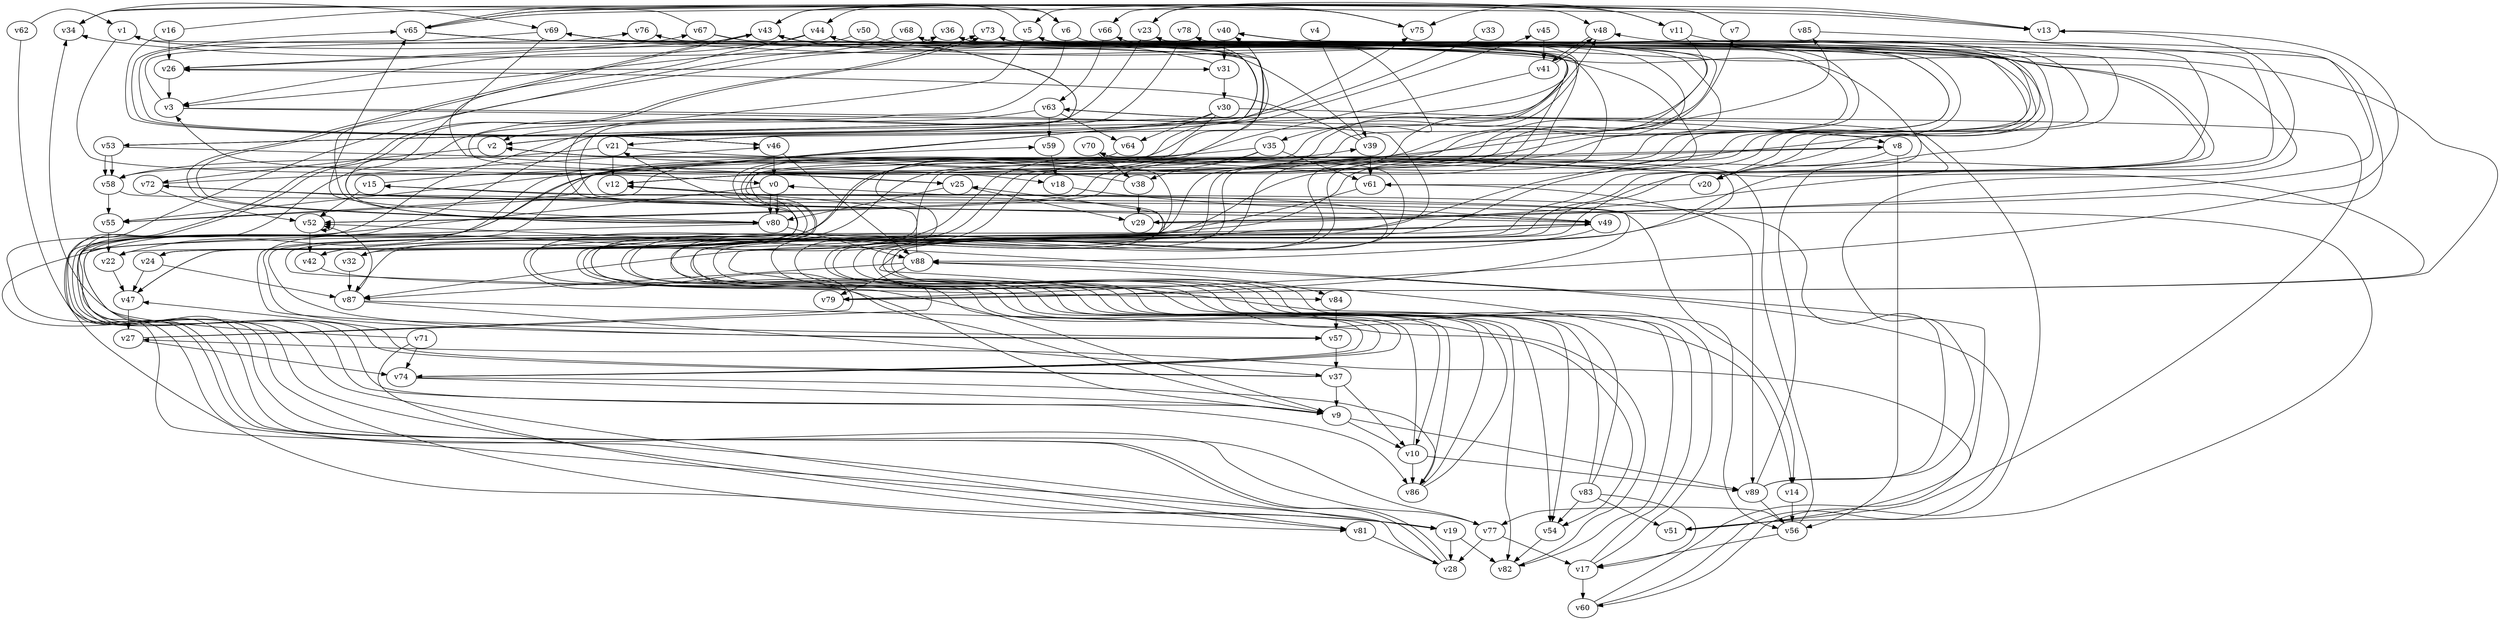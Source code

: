 // Benchmark game 132 - 90 vertices
digraph G {
    v0 [name="v0", player=1];
    v1 [name="v1", player=1];
    v2 [name="v2", player=0];
    v3 [name="v3", player=1];
    v4 [name="v4", player=1];
    v5 [name="v5", player=1];
    v6 [name="v6", player=0];
    v7 [name="v7", player=0];
    v8 [name="v8", player=0];
    v9 [name="v9", player=1];
    v10 [name="v10", player=1, target=1];
    v11 [name="v11", player=1];
    v12 [name="v12", player=1];
    v13 [name="v13", player=0];
    v14 [name="v14", player=0];
    v15 [name="v15", player=0];
    v16 [name="v16", player=0];
    v17 [name="v17", player=0, target=1];
    v18 [name="v18", player=1];
    v19 [name="v19", player=1];
    v20 [name="v20", player=1];
    v21 [name="v21", player=0];
    v22 [name="v22", player=1];
    v23 [name="v23", player=1];
    v24 [name="v24", player=1];
    v25 [name="v25", player=0];
    v26 [name="v26", player=1];
    v27 [name="v27", player=1];
    v28 [name="v28", player=0];
    v29 [name="v29", player=1];
    v30 [name="v30", player=0, target=1];
    v31 [name="v31", player=0];
    v32 [name="v32", player=0];
    v33 [name="v33", player=1];
    v34 [name="v34", player=1];
    v35 [name="v35", player=1, target=1];
    v36 [name="v36", player=0, target=1];
    v37 [name="v37", player=0];
    v38 [name="v38", player=0];
    v39 [name="v39", player=1];
    v40 [name="v40", player=1];
    v41 [name="v41", player=0];
    v42 [name="v42", player=1];
    v43 [name="v43", player=0];
    v44 [name="v44", player=0];
    v45 [name="v45", player=0];
    v46 [name="v46", player=0];
    v47 [name="v47", player=1, target=1];
    v48 [name="v48", player=0];
    v49 [name="v49", player=0];
    v50 [name="v50", player=1];
    v51 [name="v51", player=0, target=1];
    v52 [name="v52", player=1];
    v53 [name="v53", player=0];
    v54 [name="v54", player=1];
    v55 [name="v55", player=0];
    v56 [name="v56", player=1];
    v57 [name="v57", player=0];
    v58 [name="v58", player=1, target=1];
    v59 [name="v59", player=0];
    v60 [name="v60", player=0];
    v61 [name="v61", player=0];
    v62 [name="v62", player=1];
    v63 [name="v63", player=1];
    v64 [name="v64", player=1];
    v65 [name="v65", player=0];
    v66 [name="v66", player=1];
    v67 [name="v67", player=0, target=1];
    v68 [name="v68", player=1];
    v69 [name="v69", player=1];
    v70 [name="v70", player=0];
    v71 [name="v71", player=0];
    v72 [name="v72", player=0];
    v73 [name="v73", player=1, target=1];
    v74 [name="v74", player=1];
    v75 [name="v75", player=1];
    v76 [name="v76", player=0];
    v77 [name="v77", player=1];
    v78 [name="v78", player=1];
    v79 [name="v79", player=0];
    v80 [name="v80", player=0, target=1];
    v81 [name="v81", player=1];
    v82 [name="v82", player=1];
    v83 [name="v83", player=0];
    v84 [name="v84", player=1];
    v85 [name="v85", player=0];
    v86 [name="v86", player=1, target=1];
    v87 [name="v87", player=0];
    v88 [name="v88", player=1];
    v89 [name="v89", player=0, target=1];

    v0 -> v80;
    v1 -> v55 [constraint="time % 3 == 0"];
    v2 -> v72;
    v3 -> v82 [constraint="time % 3 == 0"];
    v4 -> v39 [constraint="time >= 13"];
    v5 -> v49 [constraint="time == 8"];
    v6 -> v20 [constraint="time >= 9"];
    v7 -> v5 [constraint="time % 5 == 0"];
    v8 -> v20;
    v9 -> v59 [constraint="time % 2 == 1"];
    v10 -> v86;
    v11 -> v12 [constraint="time >= 11"];
    v12 -> v40 [constraint="time % 2 == 1"];
    v13 -> v43 [constraint="time % 3 == 0"];
    v14 -> v56;
    v15 -> v85 [constraint="time >= 15"];
    v16 -> v26;
    v17 -> v76 [constraint="time == 17"];
    v18 -> v49;
    v19 -> v82;
    v20 -> v61 [constraint="time <= 22"];
    v21 -> v58;
    v22 -> v47;
    v23 -> v11 [constraint="time == 1"];
    v24 -> v87;
    v25 -> v29;
    v26 -> v3;
    v27 -> v23 [constraint="time == 12"];
    v28 -> v73 [constraint="time <= 18"];
    v29 -> v34 [constraint="time == 8"];
    v30 -> v8;
    v31 -> v30;
    v32 -> v12 [constraint="time == 19"];
    v33 -> v53 [constraint="time % 6 == 2"];
    v34 -> v69 [constraint="time >= 12"];
    v35 -> v38;
    v36 -> v52 [constraint="time % 3 == 0"];
    v37 -> v47 [constraint="time == 6"];
    v38 -> v2 [constraint="time % 6 == 0"];
    v39 -> v26 [constraint="time % 4 == 0"];
    v40 -> v31;
    v41 -> v48 [constraint="time % 3 == 2"];
    v42 -> v48 [constraint="time == 2"];
    v43 -> v26 [constraint="time == 13"];
    v44 -> v25 [constraint="time == 9"];
    v45 -> v41;
    v46 -> v65 [constraint="time >= 3"];
    v47 -> v27;
    v48 -> v41 [constraint="time % 4 == 2"];
    v49 -> v23 [constraint="time >= 10"];
    v50 -> v57 [constraint="time >= 10"];
    v51 -> v27 [constraint="time >= 10"];
    v52 -> v52 [constraint="time == 14"];
    v53 -> v58 [constraint="time == 7"];
    v54 -> v82;
    v55 -> v22;
    v56 -> v77 [constraint="time == 12"];
    v57 -> v37;
    v58 -> v55;
    v59 -> v18;
    v60 -> v88 [constraint="time <= 25"];
    v61 -> v9 [constraint="time == 1"];
    v62 -> v19 [constraint="time == 14"];
    v63 -> v64;
    v64 -> v57 [constraint="time <= 5"];
    v65 -> v13 [constraint="time == 4"];
    v66 -> v63 [constraint="time % 3 == 2"];
    v67 -> v34 [constraint="time % 4 == 0"];
    v68 -> v2 [constraint="time % 3 == 1"];
    v69 -> v77 [constraint="time % 3 == 1"];
    v70 -> v38;
    v71 -> v19 [constraint="time >= 3"];
    v72 -> v51 [constraint="time <= 13"];
    v73 -> v87 [constraint="time == 9"];
    v74 -> v25 [constraint="time == 13"];
    v75 -> v65 [constraint="time % 5 == 4"];
    v76 -> v55 [constraint="time == 9"];
    v77 -> v49 [constraint="time == 5"];
    v78 -> v49 [constraint="time % 5 == 1"];
    v79 -> v0 [constraint="time <= 7"];
    v80 -> v88;
    v81 -> v28;
    v82 -> v78 [constraint="time >= 12"];
    v83 -> v70 [constraint="time <= 8"];
    v84 -> v57;
    v85 -> v82 [constraint="time <= 20"];
    v86 -> v15 [constraint="time % 5 == 0"];
    v87 -> v37 [constraint="time <= 14"];
    v88 -> v79;
    v89 -> v69 [constraint="time == 9"];
    v58 -> v45 [constraint="time == 3"];
    v53 -> v5 [constraint="time >= 9"];
    v36 -> v74 [constraint="time <= 9"];
    v50 -> v3 [constraint="time >= 9"];
    v23 -> v20 [constraint="(time % 3 == 1) || (time % 3 == 1)"];
    v10 -> v1 [constraint="time % 5 == 3"];
    v8 -> v86 [constraint="time <= 24"];
    v21 -> v79 [constraint="time <= 10"];
    v43 -> v57 [constraint="time % 2 == 1"];
    v5 -> v54 [constraint="time % 3 == 0"];
    v28 -> v36 [constraint="time >= 8"];
    v9 -> v10;
    v17 -> v60;
    v83 -> v17 [constraint="time <= 21"];
    v80 -> v46 [constraint="time % 4 == 0"];
    v88 -> v87;
    v80 -> v19 [constraint="(time % 2 == 0) || (time % 3 == 0)"];
    v26 -> v31 [constraint="time == 17"];
    v19 -> v28;
    v69 -> v79 [constraint="time % 2 == 0"];
    v89 -> v15 [constraint="(time >= 10) && (time <= 24)"];
    v63 -> v60 [constraint="time <= 12"];
    v69 -> v84 [constraint="time == 5"];
    v56 -> v70 [constraint="(time % 3 == 0) || (time % 3 == 1)"];
    v0 -> v81 [constraint="time % 4 == 1"];
    v16 -> v75 [constraint="time >= 13"];
    v52 -> v42;
    v32 -> v87;
    v65 -> v48 [constraint="time == 8"];
    v25 -> v3 [constraint="time <= 9"];
    v2 -> v48 [constraint="time % 4 == 2"];
    v72 -> v78 [constraint="time % 6 == 4"];
    v89 -> v56;
    v22 -> v75 [constraint="time % 2 == 0"];
    v1 -> v0 [constraint="time % 3 == 2"];
    v27 -> v74;
    v37 -> v10 [constraint="time % 6 == 0"];
    v9 -> v89 [constraint="(time % 3 == 0) || (time % 3 == 0)"];
    v80 -> v43 [constraint="(time >= 5) && (time <= 24)"];
    v43 -> v6 [constraint="time <= 14"];
    v30 -> v21 [constraint="time == 18"];
    v21 -> v73 [constraint="time % 2 == 0"];
    v66 -> v35 [constraint="(time >= 2) && (time <= 21)"];
    v11 -> v86 [constraint="time == 6"];
    v87 -> v52 [constraint="time >= 5"];
    v7 -> v66 [constraint="time >= 13"];
    v42 -> v14 [constraint="time <= 25"];
    v83 -> v54;
    v30 -> v64;
    v62 -> v1 [constraint="(time >= 8) && (time <= 25)"];
    v37 -> v9;
    v60 -> v52 [constraint="time <= 10"];
    v53 -> v42 [constraint="time % 2 == 1"];
    v16 -> v46 [constraint="time <= 22"];
    v26 -> v67 [constraint="time == 13"];
    v29 -> v40 [constraint="time == 2"];
    v15 -> v52;
    v35 -> v55 [constraint="time == 16"];
    v35 -> v61;
    v24 -> v21 [constraint="time % 6 == 0"];
    v12 -> v7 [constraint="time <= 24"];
    v83 -> v12 [constraint="time <= 21"];
    v86 -> v43 [constraint="time % 2 == 1"];
    v67 -> v10 [constraint="time <= 6"];
    v12 -> v36 [constraint="time == 4"];
    v24 -> v47;
    v43 -> v81 [constraint="time >= 7"];
    v65 -> v20 [constraint="time % 2 == 0"];
    v34 -> v6 [constraint="time % 3 == 2"];
    v31 -> v43 [constraint="time == 2"];
    v51 -> v63 [constraint="time >= 7"];
    v6 -> v18 [constraint="time == 12"];
    v71 -> v74;
    v67 -> v81 [constraint="time % 4 == 3"];
    v65 -> v87 [constraint="time >= 2"];
    v69 -> v9 [constraint="time <= 11"];
    v68 -> v29 [constraint="time == 14"];
    v5 -> v44 [constraint="(time % 4 == 1) || (time % 4 == 0)"];
    v0 -> v80 [constraint="time % 3 == 2"];
    v21 -> v12;
    v10 -> v89;
    v65 -> v22 [constraint="time == 2"];
    v38 -> v29;
    v37 -> v39 [constraint="time == 14"];
    v68 -> v80 [constraint="time % 3 == 1"];
    v72 -> v52;
    v74 -> v2 [constraint="time >= 15"];
    v11 -> v75 [constraint="time == 16"];
    v77 -> v28;
    v46 -> v0;
    v13 -> v79 [constraint="time == 2"];
    v25 -> v80;
    v3 -> v56 [constraint="time >= 14"];
    v49 -> v9 [constraint="time == 12"];
    v89 -> v13 [constraint="time == 12"];
    v71 -> v34 [constraint="time <= 14"];
    v88 -> v68 [constraint="time % 3 == 2"];
    v3 -> v76 [constraint="time % 3 == 2"];
    v39 -> v66 [constraint="time <= 7"];
    v65 -> v13 [constraint="time % 6 == 3"];
    v77 -> v17;
    v35 -> v32 [constraint="time <= 6"];
    v41 -> v47 [constraint="time == 9"];
    v63 -> v59;
    v28 -> v73 [constraint="time == 6"];
    v83 -> v51;
    v74 -> v9 [constraint="time == 8"];
    v74 -> v86 [constraint="time <= 8"];
    v61 -> v89;
    v24 -> v8 [constraint="time <= 5"];
    v8 -> v56;
    v49 -> v54 [constraint="(time >= 7) && (time <= 18)"];
    v56 -> v17;
    v69 -> v46 [constraint="time >= 10"];
    v27 -> v44 [constraint="time % 4 == 0"];
    v39 -> v61;
    v46 -> v88 [constraint="time == 5"];
    v53 -> v40 [constraint="time == 11"];
    v49 -> v88;
    v87 -> v54 [constraint="time == 12"];
    v53 -> v58;
    v58 -> v14 [constraint="(time >= 3) && (time <= 15)"];
    v63 -> v2;
    v88 -> v84;
    v43 -> v80 [constraint="time % 6 == 1"];
    v47 -> v72 [constraint="time == 20"];
    v75 -> v23 [constraint="time >= 15"];
    v52 -> v23 [constraint="time == 10"];
    v17 -> v44 [constraint="time == 2"];
    v44 -> v3 [constraint="time >= 15"];
    v30 -> v24 [constraint="time == 19"];
    v80 -> v65 [constraint="time % 6 == 0"];
}
